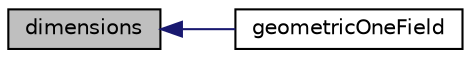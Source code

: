 digraph "dimensions"
{
  bgcolor="transparent";
  edge [fontname="Helvetica",fontsize="10",labelfontname="Helvetica",labelfontsize="10"];
  node [fontname="Helvetica",fontsize="10",shape=record];
  rankdir="LR";
  Node1 [label="dimensions",height=0.2,width=0.4,color="black", fillcolor="grey75", style="filled", fontcolor="black"];
  Node1 -> Node2 [dir="back",color="midnightblue",fontsize="10",style="solid",fontname="Helvetica"];
  Node2 [label="geometricOneField",height=0.2,width=0.4,color="black",URL="$a00925.html#af8e6825292e188aa354765d0bfb64e4b",tooltip="Construct null. "];
}
